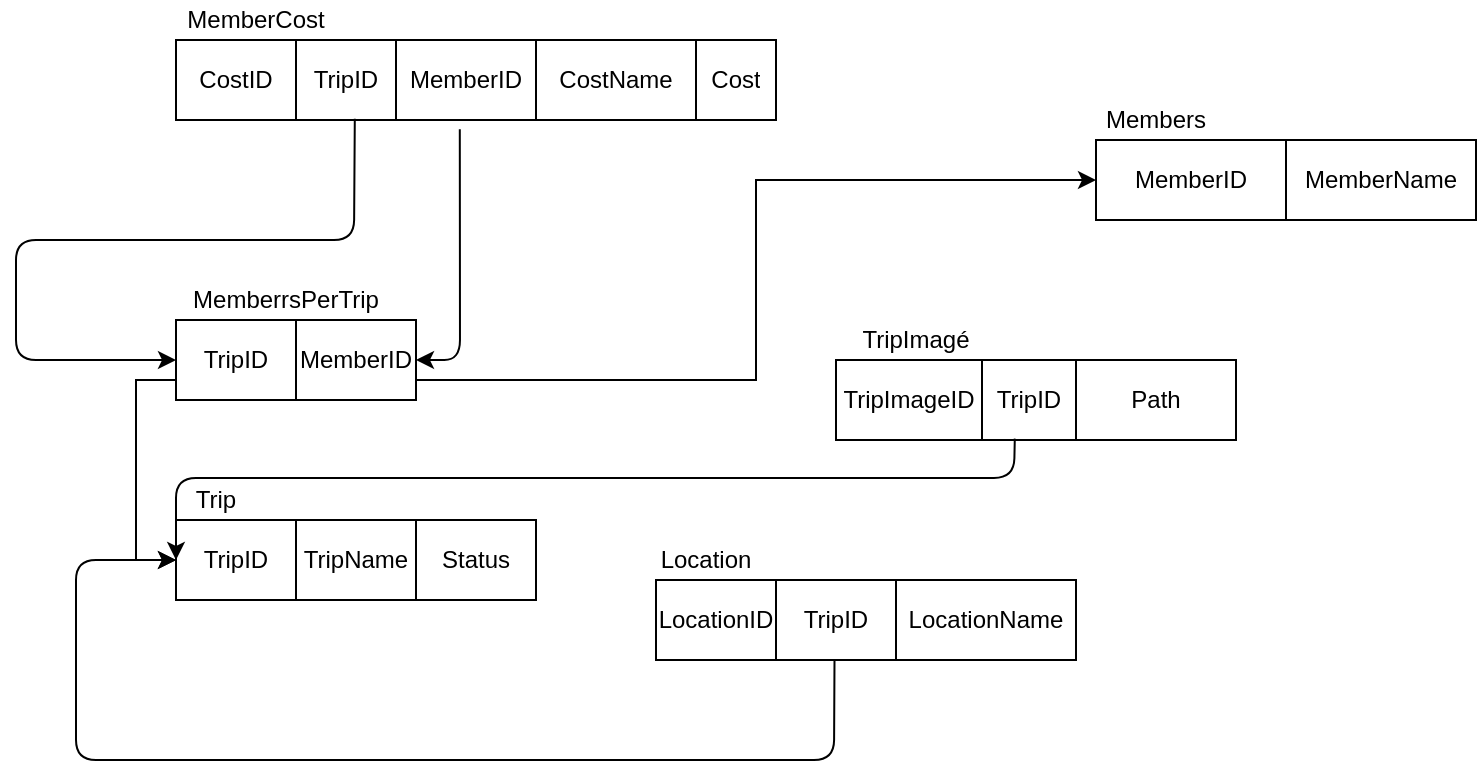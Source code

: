 <mxfile version="13.10.4" type="device"><diagram id="y8iDT0E1OGGlH-Hp3VEg" name="Page-1"><mxGraphModel dx="782" dy="469" grid="1" gridSize="10" guides="1" tooltips="1" connect="1" arrows="1" fold="1" page="1" pageScale="1" pageWidth="827" pageHeight="1169" math="0" shadow="0"><root><mxCell id="0"/><mxCell id="1" parent="0"/><mxCell id="FNY8cra12NYzkuXib5_V-14" value="" style="group;fontStyle=0" parent="1" vertex="1" connectable="0"><mxGeometry x="550" y="110" width="190" height="60" as="geometry"/></mxCell><mxCell id="FNY8cra12NYzkuXib5_V-9" value="" style="shape=table;html=1;whiteSpace=wrap;startSize=0;container=1;collapsible=0;childLayout=tableLayout;" parent="FNY8cra12NYzkuXib5_V-14" vertex="1"><mxGeometry y="20" width="190" height="40" as="geometry"/></mxCell><mxCell id="FNY8cra12NYzkuXib5_V-10" value="" style="shape=partialRectangle;html=1;whiteSpace=wrap;collapsible=0;dropTarget=0;pointerEvents=0;fillColor=none;top=0;left=0;bottom=0;right=0;points=[[0,0.5],[1,0.5]];portConstraint=eastwest;" parent="FNY8cra12NYzkuXib5_V-9" vertex="1"><mxGeometry width="190" height="40" as="geometry"/></mxCell><mxCell id="FNY8cra12NYzkuXib5_V-11" value="MemberID" style="shape=partialRectangle;html=1;whiteSpace=wrap;connectable=0;overflow=hidden;fillColor=none;top=0;left=0;bottom=0;right=0;" parent="FNY8cra12NYzkuXib5_V-10" vertex="1"><mxGeometry width="95" height="40" as="geometry"/></mxCell><mxCell id="FNY8cra12NYzkuXib5_V-12" value="MemberName" style="shape=partialRectangle;html=1;whiteSpace=wrap;connectable=0;overflow=hidden;fillColor=none;top=0;left=0;bottom=0;right=0;" parent="FNY8cra12NYzkuXib5_V-10" vertex="1"><mxGeometry x="95" width="95" height="40" as="geometry"/></mxCell><mxCell id="FNY8cra12NYzkuXib5_V-13" value="Members" style="text;html=1;strokeColor=none;fillColor=none;align=center;verticalAlign=middle;whiteSpace=wrap;rounded=0;" parent="FNY8cra12NYzkuXib5_V-14" vertex="1"><mxGeometry width="60" height="20" as="geometry"/></mxCell><mxCell id="FNY8cra12NYzkuXib5_V-22" value="" style="group" parent="1" vertex="1" connectable="0"><mxGeometry x="90" y="60" width="300" height="60" as="geometry"/></mxCell><mxCell id="FNY8cra12NYzkuXib5_V-21" value="MemberCost" style="text;html=1;strokeColor=none;fillColor=none;align=center;verticalAlign=middle;whiteSpace=wrap;rounded=0;" parent="FNY8cra12NYzkuXib5_V-22" vertex="1"><mxGeometry width="80" height="20" as="geometry"/></mxCell><mxCell id="LxW6gpWTBfphOn53V4m6-8" value="" style="shape=table;html=1;whiteSpace=wrap;startSize=0;container=1;collapsible=0;childLayout=tableLayout;" vertex="1" parent="FNY8cra12NYzkuXib5_V-22"><mxGeometry y="20" width="300" height="40" as="geometry"/></mxCell><mxCell id="LxW6gpWTBfphOn53V4m6-9" value="" style="shape=partialRectangle;html=1;whiteSpace=wrap;collapsible=0;dropTarget=0;pointerEvents=0;fillColor=none;top=0;left=0;bottom=0;right=0;points=[[0,0.5],[1,0.5]];portConstraint=eastwest;" vertex="1" parent="LxW6gpWTBfphOn53V4m6-8"><mxGeometry width="300" height="40" as="geometry"/></mxCell><mxCell id="LxW6gpWTBfphOn53V4m6-10" value="CostID" style="shape=partialRectangle;html=1;whiteSpace=wrap;connectable=0;overflow=hidden;fillColor=none;top=0;left=0;bottom=0;right=0;" vertex="1" parent="LxW6gpWTBfphOn53V4m6-9"><mxGeometry width="60" height="40" as="geometry"/></mxCell><mxCell id="LxW6gpWTBfphOn53V4m6-11" value="TripID" style="shape=partialRectangle;html=1;whiteSpace=wrap;connectable=0;overflow=hidden;fillColor=none;top=0;left=0;bottom=0;right=0;" vertex="1" parent="LxW6gpWTBfphOn53V4m6-9"><mxGeometry x="60" width="50" height="40" as="geometry"/></mxCell><mxCell id="LxW6gpWTBfphOn53V4m6-12" value="MemberID" style="shape=partialRectangle;html=1;whiteSpace=wrap;connectable=0;overflow=hidden;fillColor=none;top=0;left=0;bottom=0;right=0;" vertex="1" parent="LxW6gpWTBfphOn53V4m6-9"><mxGeometry x="110" width="70" height="40" as="geometry"/></mxCell><mxCell id="LxW6gpWTBfphOn53V4m6-13" value="&lt;span&gt;CostName&lt;/span&gt;" style="shape=partialRectangle;html=1;whiteSpace=wrap;connectable=0;overflow=hidden;fillColor=none;top=0;left=0;bottom=0;right=0;" vertex="1" parent="LxW6gpWTBfphOn53V4m6-9"><mxGeometry x="180" width="80" height="40" as="geometry"/></mxCell><mxCell id="LxW6gpWTBfphOn53V4m6-14" value="&lt;span&gt;Cost&lt;/span&gt;" style="shape=partialRectangle;html=1;whiteSpace=wrap;connectable=0;overflow=hidden;fillColor=none;top=0;left=0;bottom=0;right=0;" vertex="1" parent="LxW6gpWTBfphOn53V4m6-9"><mxGeometry x="260" width="40" height="40" as="geometry"/></mxCell><mxCell id="FNY8cra12NYzkuXib5_V-23" value="" style="group" parent="1" vertex="1" connectable="0"><mxGeometry x="90" y="200" width="120" height="60" as="geometry"/></mxCell><mxCell id="FNY8cra12NYzkuXib5_V-24" value="" style="shape=table;html=1;whiteSpace=wrap;startSize=0;container=1;collapsible=0;childLayout=tableLayout;" parent="FNY8cra12NYzkuXib5_V-23" vertex="1"><mxGeometry y="20" width="120" height="40" as="geometry"/></mxCell><mxCell id="FNY8cra12NYzkuXib5_V-25" value="" style="shape=partialRectangle;html=1;whiteSpace=wrap;collapsible=0;dropTarget=0;pointerEvents=0;fillColor=none;top=0;left=0;bottom=0;right=0;points=[[0,0.5],[1,0.5]];portConstraint=eastwest;" parent="FNY8cra12NYzkuXib5_V-24" vertex="1"><mxGeometry width="120" height="40" as="geometry"/></mxCell><mxCell id="FNY8cra12NYzkuXib5_V-26" value="TripID" style="shape=partialRectangle;html=1;whiteSpace=wrap;connectable=0;overflow=hidden;fillColor=none;top=0;left=0;bottom=0;right=0;" parent="FNY8cra12NYzkuXib5_V-25" vertex="1"><mxGeometry width="60" height="40" as="geometry"/></mxCell><mxCell id="FNY8cra12NYzkuXib5_V-27" value="MemberID" style="shape=partialRectangle;html=1;whiteSpace=wrap;connectable=0;overflow=hidden;fillColor=none;top=0;left=0;bottom=0;right=0;" parent="FNY8cra12NYzkuXib5_V-25" vertex="1"><mxGeometry x="60" width="60" height="40" as="geometry"/></mxCell><mxCell id="FNY8cra12NYzkuXib5_V-28" value="MemberrsPerTrip" style="text;html=1;strokeColor=none;fillColor=none;align=center;verticalAlign=middle;whiteSpace=wrap;rounded=0;" parent="FNY8cra12NYzkuXib5_V-23" vertex="1"><mxGeometry width="110" height="20" as="geometry"/></mxCell><mxCell id="FNY8cra12NYzkuXib5_V-35" value="" style="group" parent="1" vertex="1" connectable="0"><mxGeometry x="90" y="300" width="180" height="60" as="geometry"/></mxCell><mxCell id="FNY8cra12NYzkuXib5_V-29" value="" style="shape=table;html=1;whiteSpace=wrap;startSize=0;container=1;collapsible=0;childLayout=tableLayout;" parent="FNY8cra12NYzkuXib5_V-35" vertex="1"><mxGeometry y="20" width="180" height="40" as="geometry"/></mxCell><mxCell id="FNY8cra12NYzkuXib5_V-30" value="" style="shape=partialRectangle;html=1;whiteSpace=wrap;collapsible=0;dropTarget=0;pointerEvents=0;fillColor=none;top=0;left=0;bottom=0;right=0;points=[[0,0.5],[1,0.5]];portConstraint=eastwest;" parent="FNY8cra12NYzkuXib5_V-29" vertex="1"><mxGeometry width="180" height="40" as="geometry"/></mxCell><mxCell id="FNY8cra12NYzkuXib5_V-31" value="TripID" style="shape=partialRectangle;html=1;whiteSpace=wrap;connectable=0;overflow=hidden;fillColor=none;top=0;left=0;bottom=0;right=0;" parent="FNY8cra12NYzkuXib5_V-30" vertex="1"><mxGeometry width="60" height="40" as="geometry"/></mxCell><mxCell id="FNY8cra12NYzkuXib5_V-32" value="TripName" style="shape=partialRectangle;html=1;whiteSpace=wrap;connectable=0;overflow=hidden;fillColor=none;top=0;left=0;bottom=0;right=0;" parent="FNY8cra12NYzkuXib5_V-30" vertex="1"><mxGeometry x="60" width="60" height="40" as="geometry"/></mxCell><mxCell id="FNY8cra12NYzkuXib5_V-33" value="Status" style="shape=partialRectangle;html=1;whiteSpace=wrap;connectable=0;overflow=hidden;fillColor=none;top=0;left=0;bottom=0;right=0;" parent="FNY8cra12NYzkuXib5_V-30" vertex="1"><mxGeometry x="120" width="60" height="40" as="geometry"/></mxCell><mxCell id="FNY8cra12NYzkuXib5_V-34" value="Trip" style="text;html=1;strokeColor=none;fillColor=none;align=center;verticalAlign=middle;whiteSpace=wrap;rounded=0;" parent="FNY8cra12NYzkuXib5_V-35" vertex="1"><mxGeometry width="40" height="20" as="geometry"/></mxCell><mxCell id="FNY8cra12NYzkuXib5_V-50" value="" style="endArrow=classic;html=1;entryX=0;entryY=0.5;entryDx=0;entryDy=0;exitX=0.298;exitY=0.983;exitDx=0;exitDy=0;exitPerimeter=0;" parent="1" source="LxW6gpWTBfphOn53V4m6-9" target="FNY8cra12NYzkuXib5_V-25" edge="1"><mxGeometry width="50" height="50" relative="1" as="geometry"><mxPoint x="179" y="150" as="sourcePoint"/><mxPoint x="440" y="220" as="targetPoint"/><Array as="points"><mxPoint x="179" y="180"/><mxPoint x="10" y="180"/><mxPoint x="10" y="240"/></Array></mxGeometry></mxCell><mxCell id="FNY8cra12NYzkuXib5_V-52" style="edgeStyle=orthogonalEdgeStyle;rounded=0;orthogonalLoop=1;jettySize=auto;html=1;exitX=0;exitY=0.5;exitDx=0;exitDy=0;entryX=0;entryY=0.5;entryDx=0;entryDy=0;" parent="1" source="FNY8cra12NYzkuXib5_V-25" target="FNY8cra12NYzkuXib5_V-30" edge="1"><mxGeometry relative="1" as="geometry"><Array as="points"><mxPoint x="90" y="250"/><mxPoint x="70" y="250"/><mxPoint x="70" y="340"/></Array></mxGeometry></mxCell><mxCell id="FNY8cra12NYzkuXib5_V-55" style="edgeStyle=orthogonalEdgeStyle;rounded=0;orthogonalLoop=1;jettySize=auto;html=1;exitX=1;exitY=0.5;exitDx=0;exitDy=0;entryX=0;entryY=0.5;entryDx=0;entryDy=0;" parent="1" source="FNY8cra12NYzkuXib5_V-25" target="FNY8cra12NYzkuXib5_V-10" edge="1"><mxGeometry relative="1" as="geometry"><mxPoint x="500" y="80" as="targetPoint"/><Array as="points"><mxPoint x="210" y="250"/><mxPoint x="380" y="250"/><mxPoint x="380" y="150"/></Array></mxGeometry></mxCell><mxCell id="LxW6gpWTBfphOn53V4m6-15" value="" style="endArrow=classic;html=1;exitX=0.473;exitY=1.117;exitDx=0;exitDy=0;exitPerimeter=0;entryX=1;entryY=0.5;entryDx=0;entryDy=0;" edge="1" parent="1" source="LxW6gpWTBfphOn53V4m6-9" target="FNY8cra12NYzkuXib5_V-25"><mxGeometry width="50" height="50" relative="1" as="geometry"><mxPoint x="380" y="280" as="sourcePoint"/><mxPoint x="430" y="230" as="targetPoint"/><Array as="points"><mxPoint x="232" y="240"/></Array></mxGeometry></mxCell><mxCell id="LxW6gpWTBfphOn53V4m6-22" value="" style="group" vertex="1" connectable="0" parent="1"><mxGeometry x="420" y="220" width="200" height="60" as="geometry"/></mxCell><mxCell id="LxW6gpWTBfphOn53V4m6-16" value="" style="shape=table;html=1;whiteSpace=wrap;startSize=0;container=1;collapsible=0;childLayout=tableLayout;" vertex="1" parent="LxW6gpWTBfphOn53V4m6-22"><mxGeometry y="20" width="200" height="40" as="geometry"/></mxCell><mxCell id="LxW6gpWTBfphOn53V4m6-17" value="" style="shape=partialRectangle;html=1;whiteSpace=wrap;collapsible=0;dropTarget=0;pointerEvents=0;fillColor=none;top=0;left=0;bottom=0;right=0;points=[[0,0.5],[1,0.5]];portConstraint=eastwest;" vertex="1" parent="LxW6gpWTBfphOn53V4m6-16"><mxGeometry width="200" height="40" as="geometry"/></mxCell><mxCell id="LxW6gpWTBfphOn53V4m6-18" value="TripImageID" style="shape=partialRectangle;html=1;whiteSpace=wrap;connectable=0;overflow=hidden;fillColor=none;top=0;left=0;bottom=0;right=0;" vertex="1" parent="LxW6gpWTBfphOn53V4m6-17"><mxGeometry width="73" height="40" as="geometry"/></mxCell><mxCell id="LxW6gpWTBfphOn53V4m6-19" value="&lt;span&gt;TripID&lt;/span&gt;" style="shape=partialRectangle;html=1;whiteSpace=wrap;connectable=0;overflow=hidden;fillColor=none;top=0;left=0;bottom=0;right=0;" vertex="1" parent="LxW6gpWTBfphOn53V4m6-17"><mxGeometry x="73" width="47" height="40" as="geometry"/></mxCell><mxCell id="LxW6gpWTBfphOn53V4m6-20" value="&lt;span&gt;Path&lt;/span&gt;" style="shape=partialRectangle;html=1;whiteSpace=wrap;connectable=0;overflow=hidden;fillColor=none;top=0;left=0;bottom=0;right=0;" vertex="1" parent="LxW6gpWTBfphOn53V4m6-17"><mxGeometry x="120" width="80" height="40" as="geometry"/></mxCell><mxCell id="LxW6gpWTBfphOn53V4m6-21" value="TripImagé" style="text;html=1;strokeColor=none;fillColor=none;align=center;verticalAlign=middle;whiteSpace=wrap;rounded=0;" vertex="1" parent="LxW6gpWTBfphOn53V4m6-22"><mxGeometry width="80" height="20" as="geometry"/></mxCell><mxCell id="LxW6gpWTBfphOn53V4m6-23" value="" style="endArrow=classic;html=1;exitX=0.447;exitY=0.983;exitDx=0;exitDy=0;exitPerimeter=0;entryX=0;entryY=0.5;entryDx=0;entryDy=0;" edge="1" parent="1" source="LxW6gpWTBfphOn53V4m6-17" target="FNY8cra12NYzkuXib5_V-30"><mxGeometry width="50" height="50" relative="1" as="geometry"><mxPoint x="380" y="280" as="sourcePoint"/><mxPoint x="430" y="230" as="targetPoint"/><Array as="points"><mxPoint x="509" y="299"/><mxPoint x="90" y="299"/></Array></mxGeometry></mxCell><mxCell id="LxW6gpWTBfphOn53V4m6-35" value="" style="group" vertex="1" connectable="0" parent="1"><mxGeometry x="330" y="330" width="210" height="60" as="geometry"/></mxCell><mxCell id="FNY8cra12NYzkuXib5_V-47" value="" style="group" parent="LxW6gpWTBfphOn53V4m6-35" vertex="1" connectable="0"><mxGeometry width="170" height="60" as="geometry"/></mxCell><mxCell id="FNY8cra12NYzkuXib5_V-46" value="Location" style="text;html=1;strokeColor=none;fillColor=none;align=center;verticalAlign=middle;whiteSpace=wrap;rounded=0;" parent="FNY8cra12NYzkuXib5_V-47" vertex="1"><mxGeometry width="50" height="20" as="geometry"/></mxCell><mxCell id="LxW6gpWTBfphOn53V4m6-30" value="" style="shape=table;html=1;whiteSpace=wrap;startSize=0;container=1;collapsible=0;childLayout=tableLayout;" vertex="1" parent="LxW6gpWTBfphOn53V4m6-35"><mxGeometry y="20" width="210" height="40" as="geometry"/></mxCell><mxCell id="LxW6gpWTBfphOn53V4m6-31" value="" style="shape=partialRectangle;html=1;whiteSpace=wrap;collapsible=0;dropTarget=0;pointerEvents=0;fillColor=none;top=0;left=0;bottom=0;right=0;points=[[0,0.5],[1,0.5]];portConstraint=eastwest;" vertex="1" parent="LxW6gpWTBfphOn53V4m6-30"><mxGeometry width="210" height="40" as="geometry"/></mxCell><mxCell id="LxW6gpWTBfphOn53V4m6-32" value="LocationID" style="shape=partialRectangle;html=1;whiteSpace=wrap;connectable=0;overflow=hidden;fillColor=none;top=0;left=0;bottom=0;right=0;" vertex="1" parent="LxW6gpWTBfphOn53V4m6-31"><mxGeometry width="60" height="40" as="geometry"/></mxCell><mxCell id="LxW6gpWTBfphOn53V4m6-33" value="&lt;span&gt;TripID&lt;/span&gt;" style="shape=partialRectangle;html=1;whiteSpace=wrap;connectable=0;overflow=hidden;fillColor=none;top=0;left=0;bottom=0;right=0;" vertex="1" parent="LxW6gpWTBfphOn53V4m6-31"><mxGeometry x="60" width="60" height="40" as="geometry"/></mxCell><mxCell id="LxW6gpWTBfphOn53V4m6-34" value="&lt;span&gt;LocationName&lt;/span&gt;" style="shape=partialRectangle;html=1;whiteSpace=wrap;connectable=0;overflow=hidden;fillColor=none;top=0;left=0;bottom=0;right=0;" vertex="1" parent="LxW6gpWTBfphOn53V4m6-31"><mxGeometry x="120" width="90" height="40" as="geometry"/></mxCell><mxCell id="LxW6gpWTBfphOn53V4m6-36" value="" style="endArrow=classic;html=1;exitX=0.425;exitY=1;exitDx=0;exitDy=0;exitPerimeter=0;entryX=0;entryY=0.5;entryDx=0;entryDy=0;" edge="1" parent="1" source="LxW6gpWTBfphOn53V4m6-31" target="FNY8cra12NYzkuXib5_V-30"><mxGeometry width="50" height="50" relative="1" as="geometry"><mxPoint x="380" y="280" as="sourcePoint"/><mxPoint x="430" y="230" as="targetPoint"/><Array as="points"><mxPoint x="419" y="440"/><mxPoint x="40" y="440"/><mxPoint x="40" y="340"/></Array></mxGeometry></mxCell></root></mxGraphModel></diagram></mxfile>